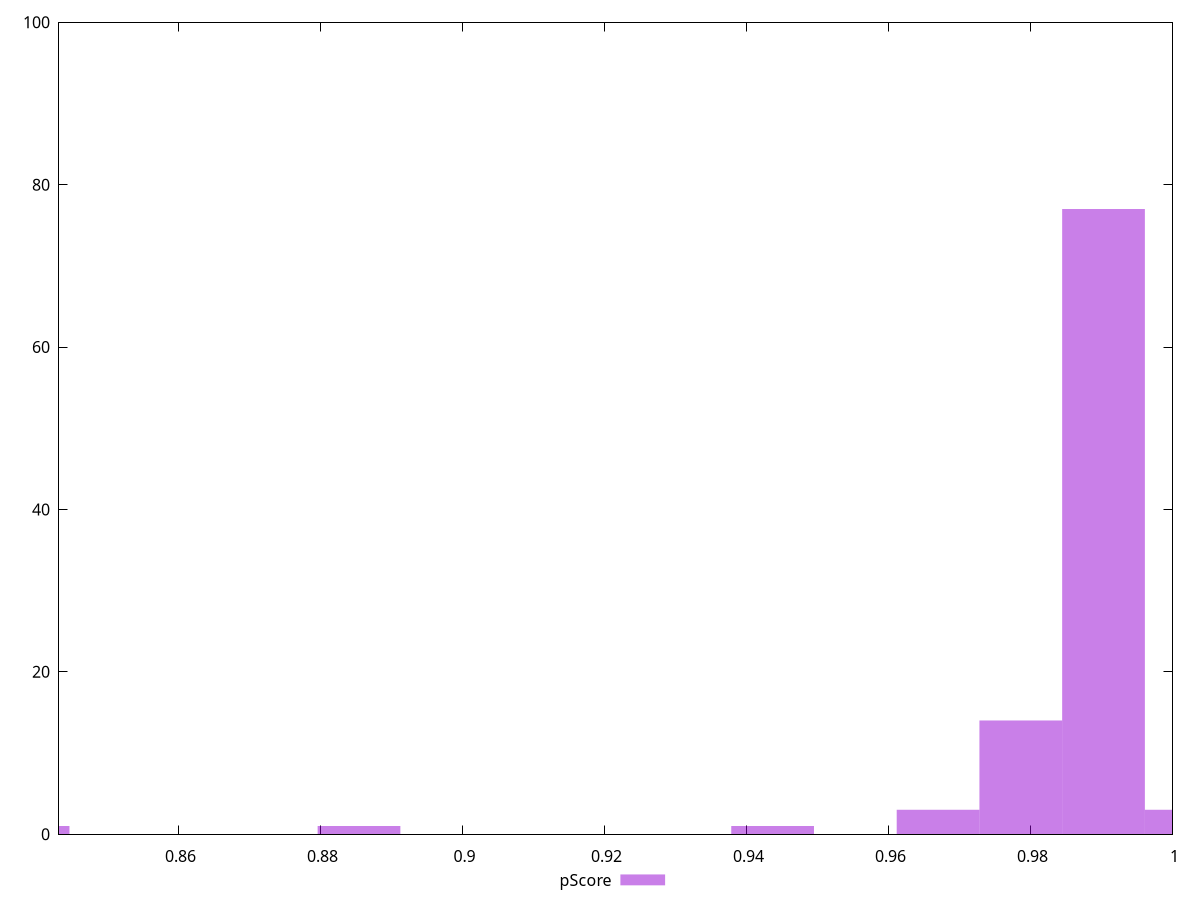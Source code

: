 reset

$pScore <<EOF
0.9786348539608956 14
0.9902852688890014 77
0.9669844390327896 3
1.0019356838171074 3
0.8388298748236247 1
0.9436836091765778 1
0.8854315345360483 1
EOF

set key outside below
set boxwidth 0.011650414928105899
set xrange [0.8431816917971003:1]
set yrange [0:100]
set trange [0:100]
set style fill transparent solid 0.5 noborder
set terminal svg size 640, 490 enhanced background rgb 'white'
set output "report_00025_2021-02-22T21:38:55.199Z/total-blocking-time/samples/pages+cached+noadtech/pScore/histogram.svg"

plot $pScore title "pScore" with boxes

reset
